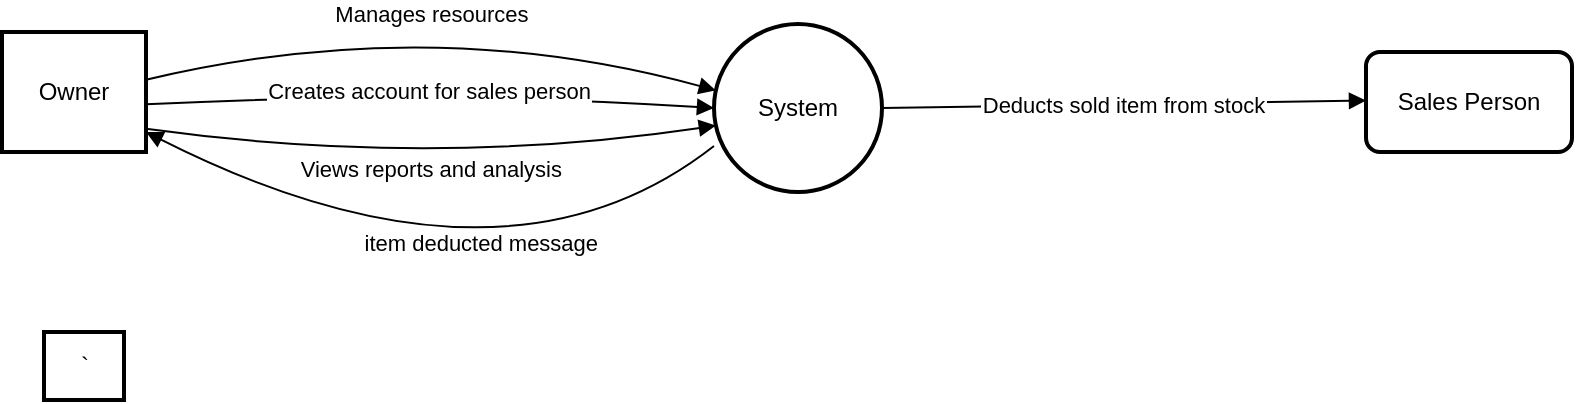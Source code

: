 <mxfile version="21.6.8" type="github">
  <diagram name="Page-1" id="Pzq38t9OyYFqljSTT705">
    <mxGraphModel dx="1420" dy="744" grid="1" gridSize="10" guides="1" tooltips="1" connect="1" arrows="1" fold="1" page="1" pageScale="1" pageWidth="850" pageHeight="1100" math="0" shadow="0">
      <root>
        <mxCell id="0" />
        <mxCell id="1" parent="0" />
        <mxCell id="e-izzVQ6DUV2GNQUyjB5-9" value="Owner" style="whiteSpace=wrap;strokeWidth=2;" vertex="1" parent="1">
          <mxGeometry x="10" y="110" width="72" height="60" as="geometry" />
        </mxCell>
        <mxCell id="e-izzVQ6DUV2GNQUyjB5-10" value="System" style="ellipse;aspect=fixed;strokeWidth=2;whiteSpace=wrap;" vertex="1" parent="1">
          <mxGeometry x="366" y="106" width="84" height="84" as="geometry" />
        </mxCell>
        <mxCell id="e-izzVQ6DUV2GNQUyjB5-11" value="Sales Person" style="rounded=1;absoluteArcSize=1;arcSize=14;whiteSpace=wrap;strokeWidth=2;" vertex="1" parent="1">
          <mxGeometry x="692" y="120" width="103" height="50" as="geometry" />
        </mxCell>
        <mxCell id="e-izzVQ6DUV2GNQUyjB5-12" value="```" style="whiteSpace=wrap;strokeWidth=2;" vertex="1" parent="1">
          <mxGeometry x="31" y="260" width="40" height="34" as="geometry" />
        </mxCell>
        <mxCell id="e-izzVQ6DUV2GNQUyjB5-13" value="Manages resources" style="curved=1;startArrow=none;endArrow=block;exitX=1.003;exitY=0.397;entryX=0.0;entryY=0.388;rounded=0;" edge="1" parent="1" source="e-izzVQ6DUV2GNQUyjB5-9" target="e-izzVQ6DUV2GNQUyjB5-10">
          <mxGeometry relative="1" as="geometry">
            <Array as="points">
              <mxPoint x="224" y="100" />
            </Array>
          </mxGeometry>
        </mxCell>
        <mxCell id="e-izzVQ6DUV2GNQUyjB5-14" value="Creates account for sales person" style="curved=1;startArrow=none;endArrow=block;exitX=1.003;exitY=0.603;entryX=0.0;entryY=0.5;rounded=0;" edge="1" parent="1" source="e-izzVQ6DUV2GNQUyjB5-9" target="e-izzVQ6DUV2GNQUyjB5-10">
          <mxGeometry relative="1" as="geometry">
            <Array as="points">
              <mxPoint x="224" y="139" />
            </Array>
          </mxGeometry>
        </mxCell>
        <mxCell id="e-izzVQ6DUV2GNQUyjB5-15" value="Views reports and analysis" style="curved=1;startArrow=none;endArrow=block;exitX=1.003;exitY=0.809;entryX=0.0;entryY=0.612;rounded=0;" edge="1" parent="1" source="e-izzVQ6DUV2GNQUyjB5-9" target="e-izzVQ6DUV2GNQUyjB5-10">
          <mxGeometry relative="1" as="geometry">
            <Array as="points">
              <mxPoint x="224" y="178" />
            </Array>
          </mxGeometry>
        </mxCell>
        <mxCell id="e-izzVQ6DUV2GNQUyjB5-16" value="Deducts sold item from stock" style="curved=1;startArrow=none;endArrow=block;exitX=1.007;exitY=0.5;entryX=-0.004;entryY=0.485;rounded=0;" edge="1" parent="1" source="e-izzVQ6DUV2GNQUyjB5-10" target="e-izzVQ6DUV2GNQUyjB5-11">
          <mxGeometry relative="1" as="geometry">
            <Array as="points" />
          </mxGeometry>
        </mxCell>
        <mxCell id="e-izzVQ6DUV2GNQUyjB5-31" value="item deducted message " style="curved=1;startArrow=none;endArrow=block;rounded=0;entryX=1;entryY=1;entryDx=0;entryDy=0;exitX=0;exitY=0.726;exitDx=0;exitDy=0;exitPerimeter=0;" edge="1" parent="1" source="e-izzVQ6DUV2GNQUyjB5-10">
          <mxGeometry x="-0.281" y="-33" relative="1" as="geometry">
            <Array as="points">
              <mxPoint x="260" y="250" />
            </Array>
            <mxPoint x="330" y="190" as="sourcePoint" />
            <mxPoint x="82" y="160" as="targetPoint" />
            <mxPoint as="offset" />
          </mxGeometry>
        </mxCell>
      </root>
    </mxGraphModel>
  </diagram>
</mxfile>
